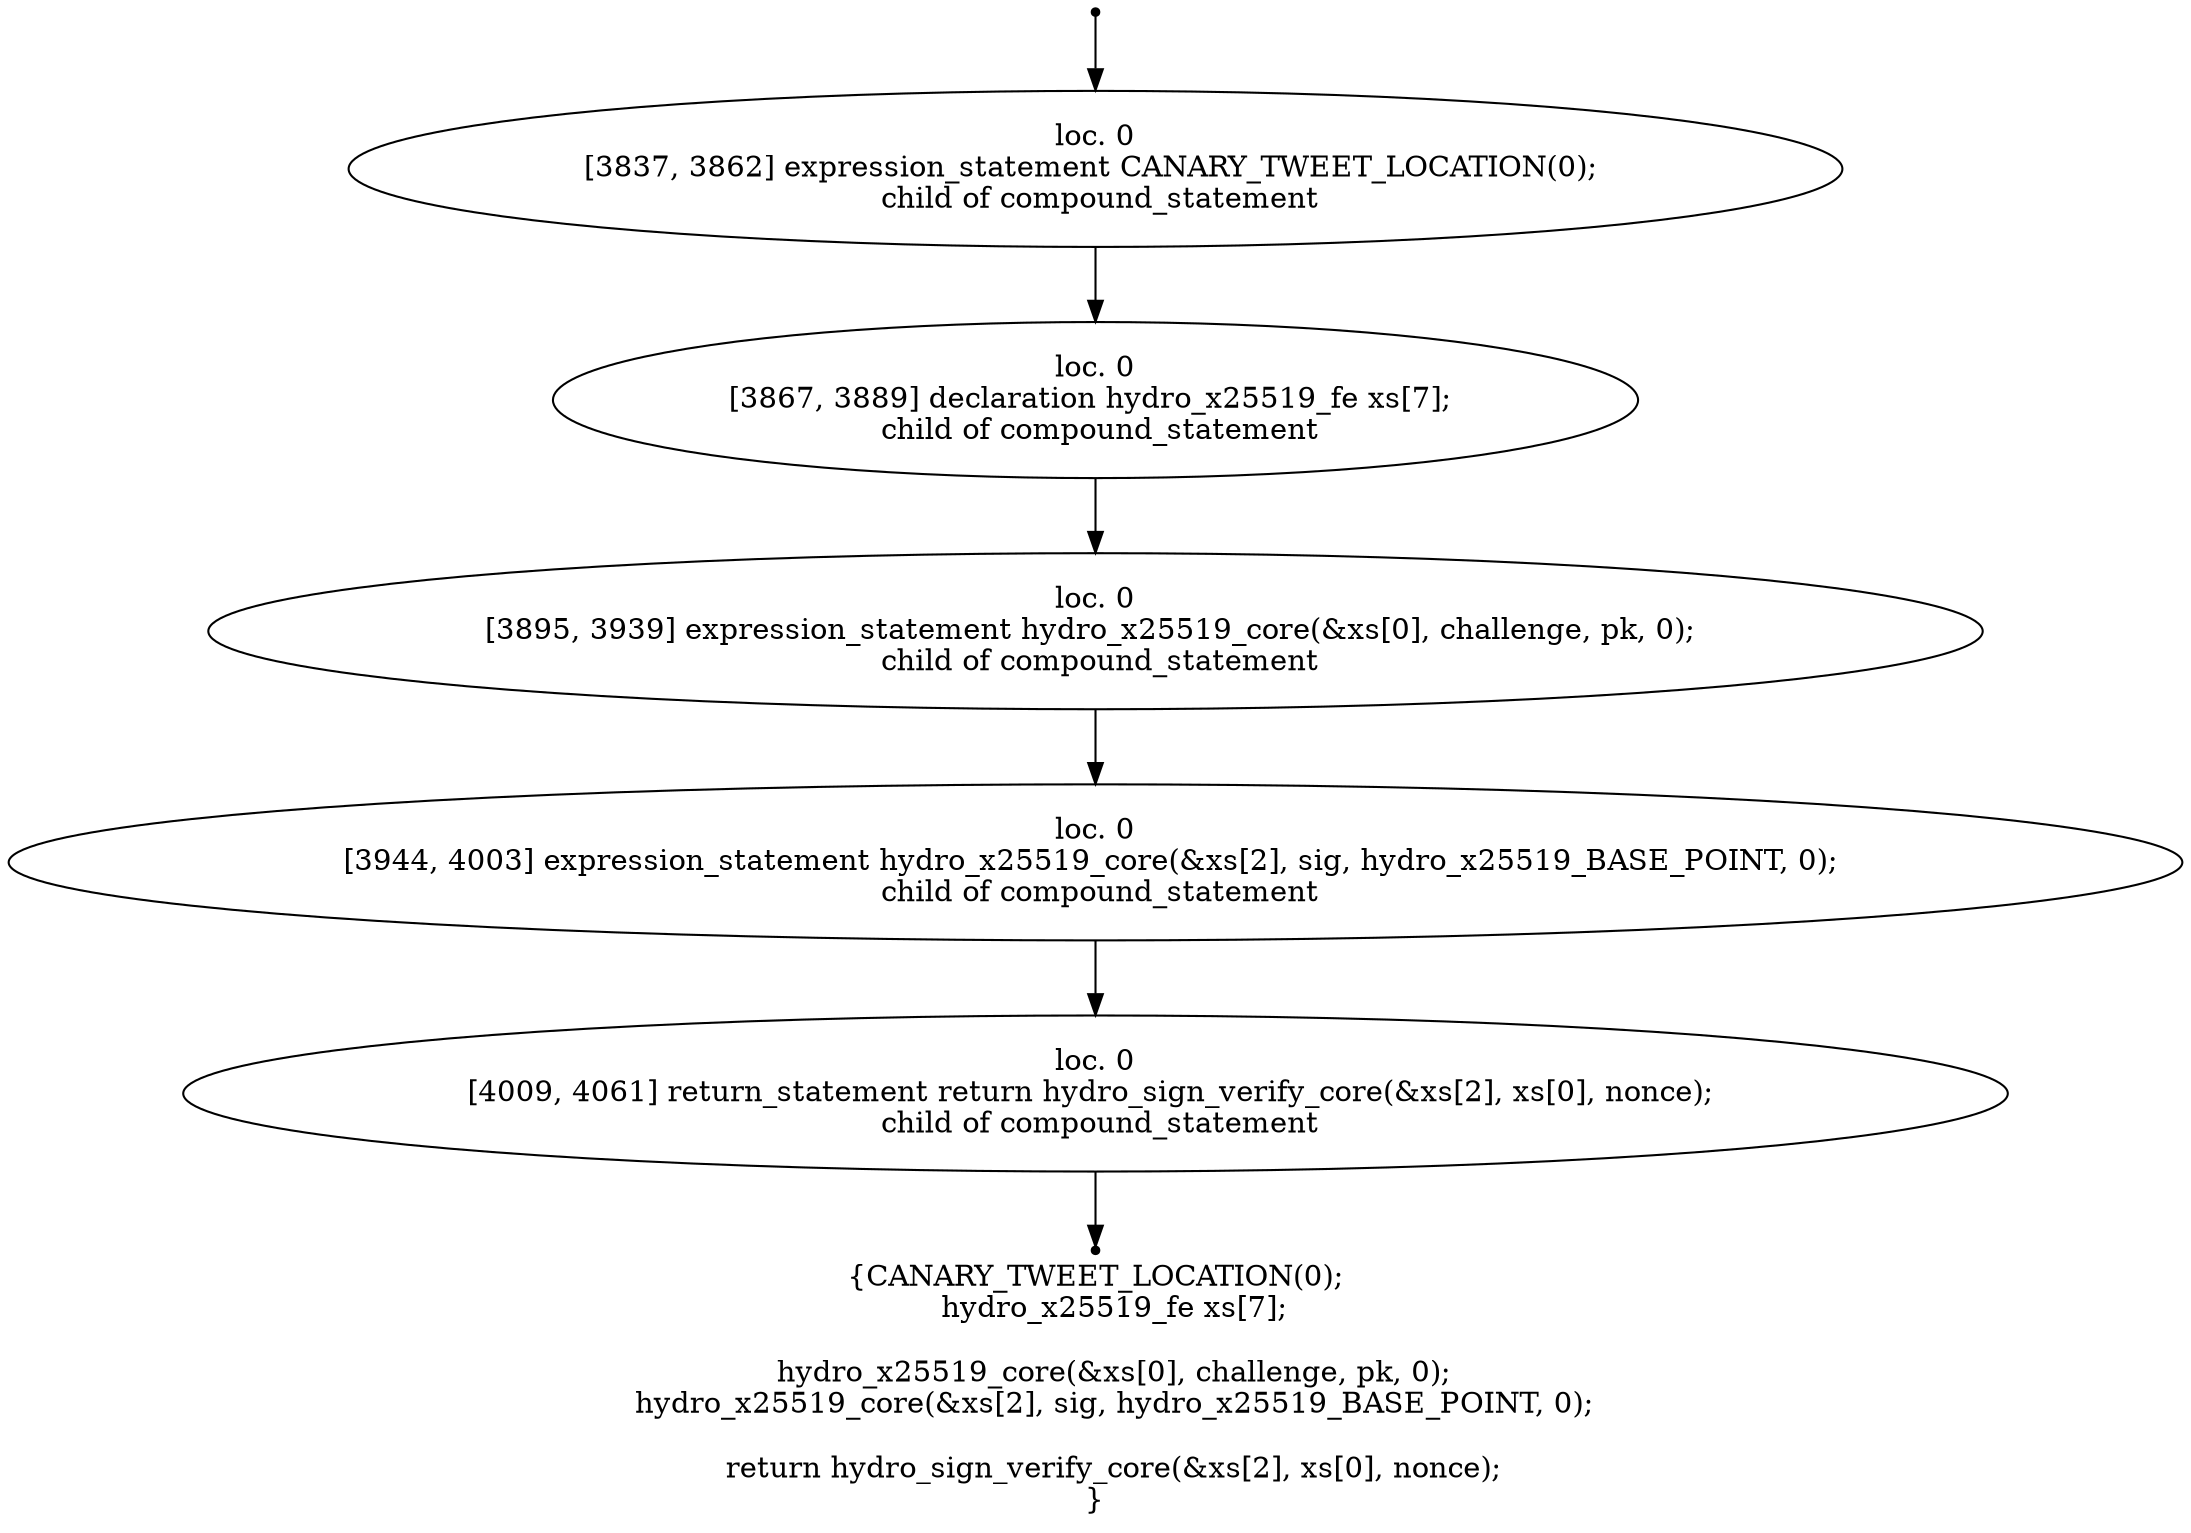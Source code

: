 digraph hydro_sign_verify_p2_4 {
	initial [shape=point]
	initial -> "loc. 0
[3837, 3862] expression_statement CANARY_TWEET_LOCATION(0); 
 child of compound_statement"
	final [shape=point]
	"loc. 0
[4009, 4061] return_statement return hydro_sign_verify_core(&xs[2], xs[0], nonce); 
 child of compound_statement" -> final
	"loc. 0
[3837, 3862] expression_statement CANARY_TWEET_LOCATION(0); 
 child of compound_statement"
	"loc. 0
[3837, 3862] expression_statement CANARY_TWEET_LOCATION(0); 
 child of compound_statement" -> "loc. 0
[3867, 3889] declaration hydro_x25519_fe xs[7]; 
 child of compound_statement"
	"loc. 0
[3867, 3889] declaration hydro_x25519_fe xs[7]; 
 child of compound_statement"
	"loc. 0
[3867, 3889] declaration hydro_x25519_fe xs[7]; 
 child of compound_statement" -> "loc. 0
[3895, 3939] expression_statement hydro_x25519_core(&xs[0], challenge, pk, 0); 
 child of compound_statement"
	"loc. 0
[3895, 3939] expression_statement hydro_x25519_core(&xs[0], challenge, pk, 0); 
 child of compound_statement"
	"loc. 0
[3895, 3939] expression_statement hydro_x25519_core(&xs[0], challenge, pk, 0); 
 child of compound_statement" -> "loc. 0
[3944, 4003] expression_statement hydro_x25519_core(&xs[2], sig, hydro_x25519_BASE_POINT, 0); 
 child of compound_statement"
	"loc. 0
[3944, 4003] expression_statement hydro_x25519_core(&xs[2], sig, hydro_x25519_BASE_POINT, 0); 
 child of compound_statement"
	"loc. 0
[3944, 4003] expression_statement hydro_x25519_core(&xs[2], sig, hydro_x25519_BASE_POINT, 0); 
 child of compound_statement" -> "loc. 0
[4009, 4061] return_statement return hydro_sign_verify_core(&xs[2], xs[0], nonce); 
 child of compound_statement"
	"loc. 0
[4009, 4061] return_statement return hydro_sign_verify_core(&xs[2], xs[0], nonce); 
 child of compound_statement"
	label="{CANARY_TWEET_LOCATION(0);
    hydro_x25519_fe xs[7];

    hydro_x25519_core(&xs[0], challenge, pk, 0);
    hydro_x25519_core(&xs[2], sig, hydro_x25519_BASE_POINT, 0);

    return hydro_sign_verify_core(&xs[2], xs[0], nonce);
}"
}
